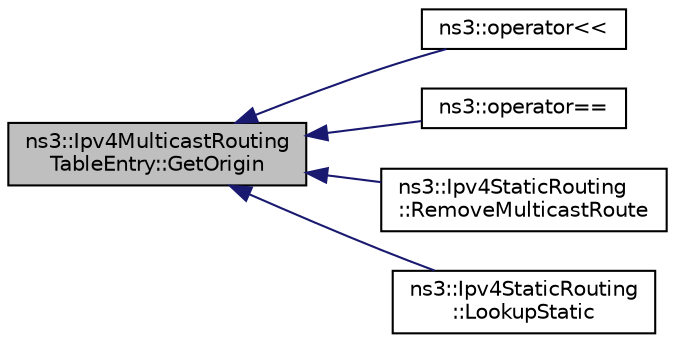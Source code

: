 digraph "ns3::Ipv4MulticastRoutingTableEntry::GetOrigin"
{
  edge [fontname="Helvetica",fontsize="10",labelfontname="Helvetica",labelfontsize="10"];
  node [fontname="Helvetica",fontsize="10",shape=record];
  rankdir="LR";
  Node1 [label="ns3::Ipv4MulticastRouting\lTableEntry::GetOrigin",height=0.2,width=0.4,color="black", fillcolor="grey75", style="filled", fontcolor="black"];
  Node1 -> Node2 [dir="back",color="midnightblue",fontsize="10",style="solid"];
  Node2 [label="ns3::operator\<\<",height=0.2,width=0.4,color="black", fillcolor="white", style="filled",URL="$d7/d2e/namespacens3.html#a0af860b24c8e4bb573f3752278086a47",tooltip="Stream insertion operator. "];
  Node1 -> Node3 [dir="back",color="midnightblue",fontsize="10",style="solid"];
  Node3 [label="ns3::operator==",height=0.2,width=0.4,color="black", fillcolor="white", style="filled",URL="$d7/d2e/namespacens3.html#a072094843022a03dcbeb1ca4dc95ec3d",tooltip="Equality operator. "];
  Node1 -> Node4 [dir="back",color="midnightblue",fontsize="10",style="solid"];
  Node4 [label="ns3::Ipv4StaticRouting\l::RemoveMulticastRoute",height=0.2,width=0.4,color="black", fillcolor="white", style="filled",URL="$dd/d2d/classns3_1_1Ipv4StaticRouting.html#afca7bca35c67739be3ee551baaeda4ef",tooltip="Remove a route from the static multicast routing table. "];
  Node1 -> Node5 [dir="back",color="midnightblue",fontsize="10",style="solid"];
  Node5 [label="ns3::Ipv4StaticRouting\l::LookupStatic",height=0.2,width=0.4,color="black", fillcolor="white", style="filled",URL="$dd/d2d/classns3_1_1Ipv4StaticRouting.html#acc26ca2e9144cec5748e51d07edf7088",tooltip="Lookup in the multicast forwarding table for destination. "];
}
